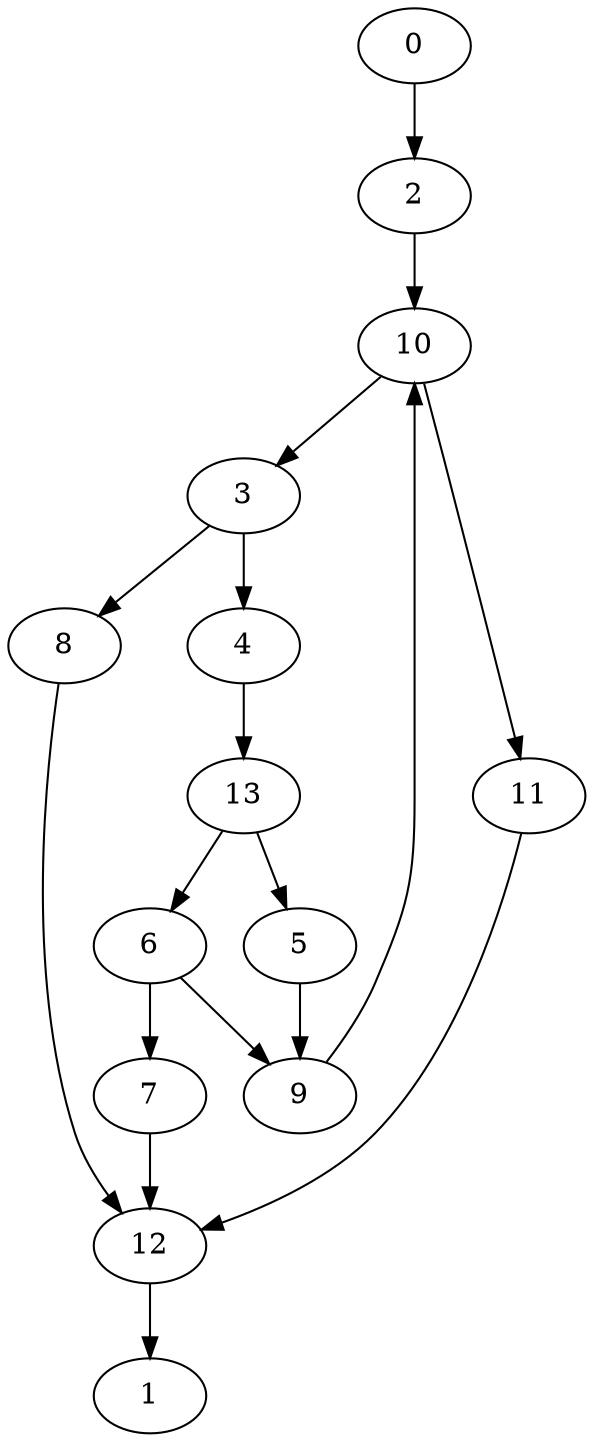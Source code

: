 Digraph G{
0 
0 -> 2 
2 
2 -> 10 
3 
3 -> 4 
3 -> 8 
4 
4 -> 13 
13 
13 -> 5 
13 -> 6 
5 
5 -> 9 
6 
6 -> 7 
6 -> 9 
7 
7 -> 12 
8 
8 -> 12 
9 
9 -> 10 
10 
10 -> 3 
10 -> 11 
11 
11 -> 12 
12 
12 -> 1 
1 
}
